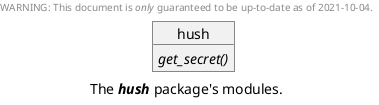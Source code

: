 @startuml

caption The //**hush**// package's modules.

header
WARNING: This document is //only// guaranteed to be up-to-date as of 2021-10-04.
endheader

object hush {
    //get_secret()//
}

object hush.hush {
    get_secret()
}

object hush.cli {
    main()
}

object hush.plugin {
    //hookimpl()//
    //manager()//
}

object hush.plugin.host {
    manager()
}

object hush.plugin.specs {
    get_secret()
}

object hush.plugin.builtin {
    envvar_get()
    hookimpl()
    pass_get()
}

hush --> hush.hush
hush.cli --> hush
hush.hush --> hush.plugin
hush.plugin --> hush.plugin.host
hush.plugin --> hush.plugin.builtin
hush.plugin.host --> hush.plugin.specs
hush.plugin.host --> hush.plugin.builtin

@enduml

